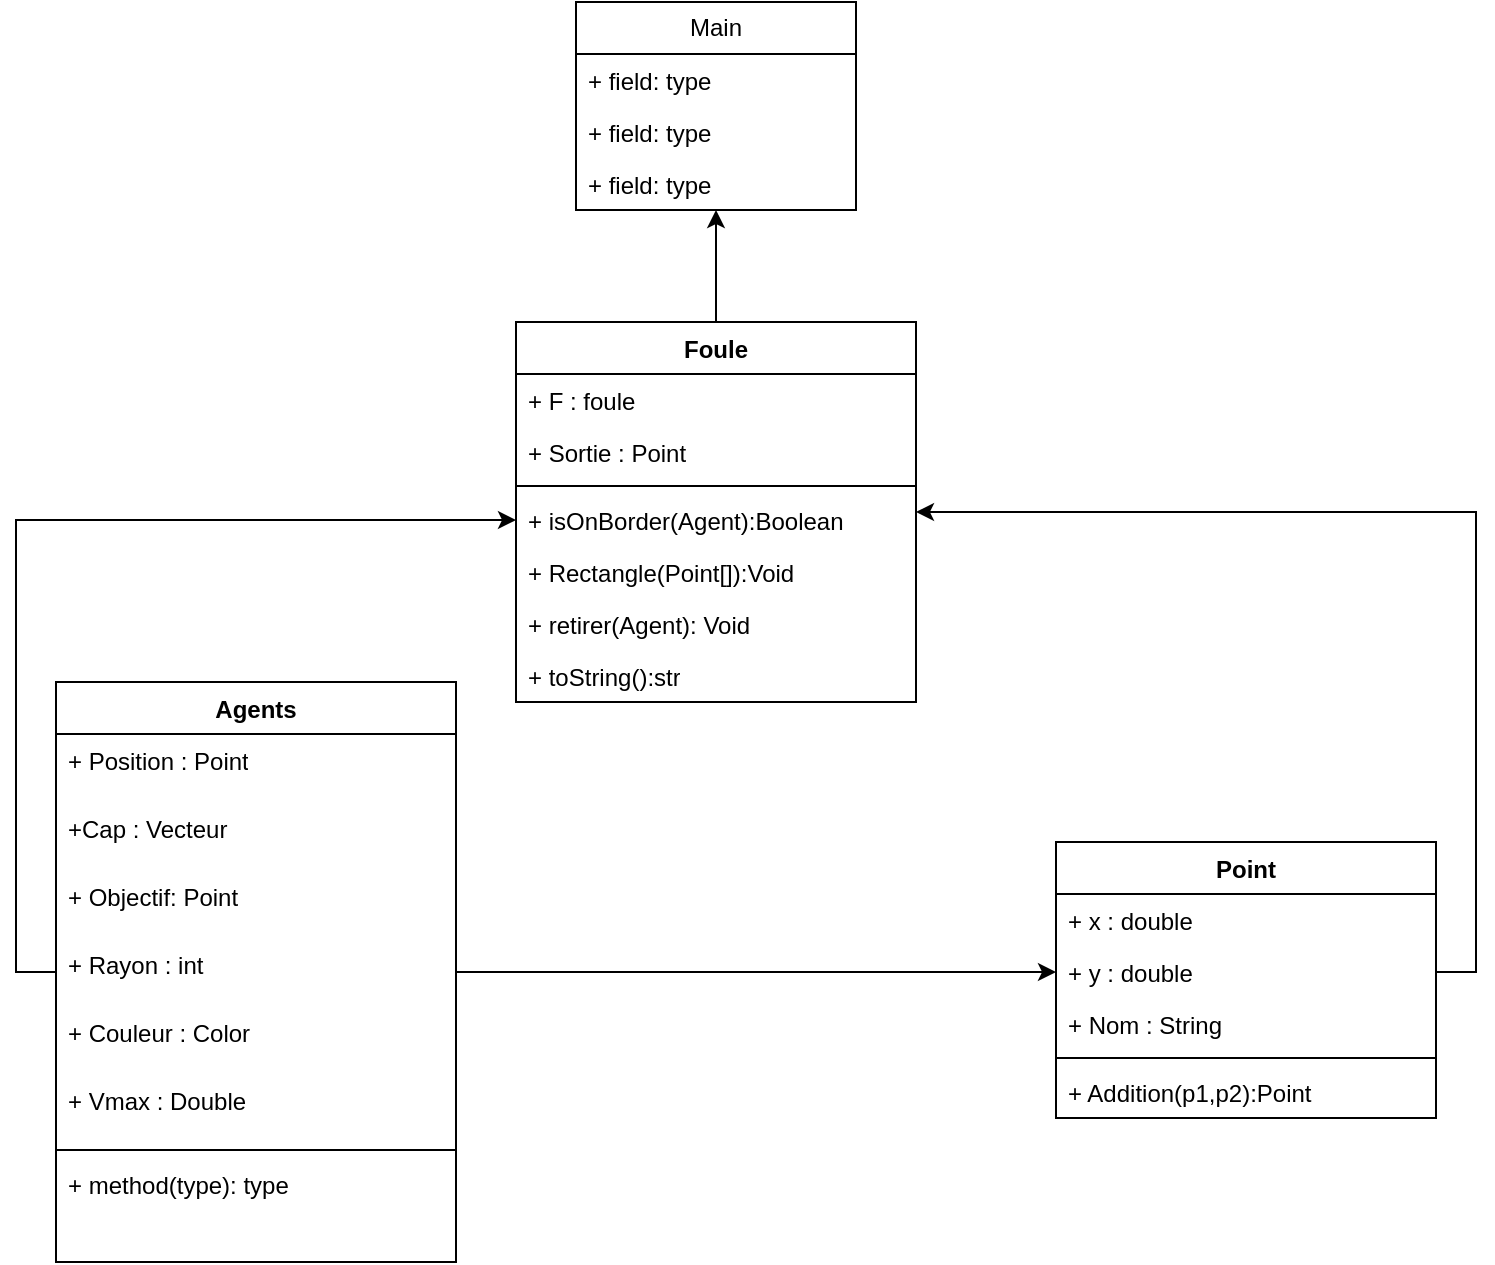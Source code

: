 <mxfile version="27.0.5">
  <diagram name="Page-1" id="KiAD-oBWQfKt1Vbrb_aO">
    <mxGraphModel dx="1186" dy="701" grid="1" gridSize="10" guides="1" tooltips="1" connect="1" arrows="1" fold="1" page="1" pageScale="1" pageWidth="827" pageHeight="1169" math="0" shadow="0">
      <root>
        <mxCell id="0" />
        <mxCell id="1" parent="0" />
        <mxCell id="c_yNOT7ioqQzMIZcd9uL-13" value="Main" style="swimlane;fontStyle=0;childLayout=stackLayout;horizontal=1;startSize=26;fillColor=none;horizontalStack=0;resizeParent=1;resizeParentMax=0;resizeLast=0;collapsible=1;marginBottom=0;whiteSpace=wrap;html=1;" parent="1" vertex="1">
          <mxGeometry x="330" y="30" width="140" height="104" as="geometry" />
        </mxCell>
        <mxCell id="c_yNOT7ioqQzMIZcd9uL-14" value="+ field: type" style="text;strokeColor=none;fillColor=none;align=left;verticalAlign=top;spacingLeft=4;spacingRight=4;overflow=hidden;rotatable=0;points=[[0,0.5],[1,0.5]];portConstraint=eastwest;whiteSpace=wrap;html=1;" parent="c_yNOT7ioqQzMIZcd9uL-13" vertex="1">
          <mxGeometry y="26" width="140" height="26" as="geometry" />
        </mxCell>
        <mxCell id="c_yNOT7ioqQzMIZcd9uL-15" value="+ field: type" style="text;strokeColor=none;fillColor=none;align=left;verticalAlign=top;spacingLeft=4;spacingRight=4;overflow=hidden;rotatable=0;points=[[0,0.5],[1,0.5]];portConstraint=eastwest;whiteSpace=wrap;html=1;" parent="c_yNOT7ioqQzMIZcd9uL-13" vertex="1">
          <mxGeometry y="52" width="140" height="26" as="geometry" />
        </mxCell>
        <mxCell id="c_yNOT7ioqQzMIZcd9uL-16" value="+ field: type" style="text;strokeColor=none;fillColor=none;align=left;verticalAlign=top;spacingLeft=4;spacingRight=4;overflow=hidden;rotatable=0;points=[[0,0.5],[1,0.5]];portConstraint=eastwest;whiteSpace=wrap;html=1;" parent="c_yNOT7ioqQzMIZcd9uL-13" vertex="1">
          <mxGeometry y="78" width="140" height="26" as="geometry" />
        </mxCell>
        <mxCell id="GnMh7FL73Iyy1QGnLe16-11" value="" style="edgeStyle=orthogonalEdgeStyle;rounded=0;orthogonalLoop=1;jettySize=auto;html=1;entryX=0;entryY=0.5;entryDx=0;entryDy=0;" edge="1" parent="1" source="c_yNOT7ioqQzMIZcd9uL-17" target="c_yNOT7ioqQzMIZcd9uL-36">
          <mxGeometry relative="1" as="geometry">
            <mxPoint x="410" y="532" as="targetPoint" />
          </mxGeometry>
        </mxCell>
        <mxCell id="c_yNOT7ioqQzMIZcd9uL-17" value="Agents" style="swimlane;fontStyle=1;align=center;verticalAlign=top;childLayout=stackLayout;horizontal=1;startSize=26;horizontalStack=0;resizeParent=1;resizeParentMax=0;resizeLast=0;collapsible=1;marginBottom=0;whiteSpace=wrap;html=1;" parent="1" vertex="1">
          <mxGeometry x="70" y="370" width="200" height="290" as="geometry" />
        </mxCell>
        <mxCell id="c_yNOT7ioqQzMIZcd9uL-18" value="+ Position : Point" style="text;strokeColor=none;fillColor=none;align=left;verticalAlign=top;spacingLeft=4;spacingRight=4;overflow=hidden;rotatable=0;points=[[0,0.5],[1,0.5]];portConstraint=eastwest;whiteSpace=wrap;html=1;" parent="c_yNOT7ioqQzMIZcd9uL-17" vertex="1">
          <mxGeometry y="26" width="200" height="34" as="geometry" />
        </mxCell>
        <mxCell id="c_yNOT7ioqQzMIZcd9uL-22" value="+Cap : Vecteur" style="text;strokeColor=none;fillColor=none;align=left;verticalAlign=top;spacingLeft=4;spacingRight=4;overflow=hidden;rotatable=0;points=[[0,0.5],[1,0.5]];portConstraint=eastwest;whiteSpace=wrap;html=1;" parent="c_yNOT7ioqQzMIZcd9uL-17" vertex="1">
          <mxGeometry y="60" width="200" height="34" as="geometry" />
        </mxCell>
        <mxCell id="GnMh7FL73Iyy1QGnLe16-7" value="+ Objectif: Point " style="text;strokeColor=none;fillColor=none;align=left;verticalAlign=top;spacingLeft=4;spacingRight=4;overflow=hidden;rotatable=0;points=[[0,0.5],[1,0.5]];portConstraint=eastwest;whiteSpace=wrap;html=1;" vertex="1" parent="c_yNOT7ioqQzMIZcd9uL-17">
          <mxGeometry y="94" width="200" height="34" as="geometry" />
        </mxCell>
        <mxCell id="c_yNOT7ioqQzMIZcd9uL-21" value="+ Rayon : int " style="text;strokeColor=none;fillColor=none;align=left;verticalAlign=top;spacingLeft=4;spacingRight=4;overflow=hidden;rotatable=0;points=[[0,0.5],[1,0.5]];portConstraint=eastwest;whiteSpace=wrap;html=1;" parent="c_yNOT7ioqQzMIZcd9uL-17" vertex="1">
          <mxGeometry y="128" width="200" height="34" as="geometry" />
        </mxCell>
        <mxCell id="c_yNOT7ioqQzMIZcd9uL-25" value="+ Couleur : Color" style="text;strokeColor=none;fillColor=none;align=left;verticalAlign=top;spacingLeft=4;spacingRight=4;overflow=hidden;rotatable=0;points=[[0,0.5],[1,0.5]];portConstraint=eastwest;whiteSpace=wrap;html=1;" parent="c_yNOT7ioqQzMIZcd9uL-17" vertex="1">
          <mxGeometry y="162" width="200" height="34" as="geometry" />
        </mxCell>
        <mxCell id="c_yNOT7ioqQzMIZcd9uL-24" value="+ Vmax : Double" style="text;strokeColor=none;fillColor=none;align=left;verticalAlign=top;spacingLeft=4;spacingRight=4;overflow=hidden;rotatable=0;points=[[0,0.5],[1,0.5]];portConstraint=eastwest;whiteSpace=wrap;html=1;" parent="c_yNOT7ioqQzMIZcd9uL-17" vertex="1">
          <mxGeometry y="196" width="200" height="34" as="geometry" />
        </mxCell>
        <mxCell id="c_yNOT7ioqQzMIZcd9uL-19" value="" style="line;strokeWidth=1;fillColor=none;align=left;verticalAlign=middle;spacingTop=-1;spacingLeft=3;spacingRight=3;rotatable=0;labelPosition=right;points=[];portConstraint=eastwest;strokeColor=inherit;" parent="c_yNOT7ioqQzMIZcd9uL-17" vertex="1">
          <mxGeometry y="230" width="200" height="8" as="geometry" />
        </mxCell>
        <mxCell id="c_yNOT7ioqQzMIZcd9uL-20" value="+ method(type): type" style="text;strokeColor=none;fillColor=none;align=left;verticalAlign=top;spacingLeft=4;spacingRight=4;overflow=hidden;rotatable=0;points=[[0,0.5],[1,0.5]];portConstraint=eastwest;whiteSpace=wrap;html=1;" parent="c_yNOT7ioqQzMIZcd9uL-17" vertex="1">
          <mxGeometry y="238" width="200" height="26" as="geometry" />
        </mxCell>
        <mxCell id="c_yNOT7ioqQzMIZcd9uL-23" style="text;strokeColor=none;fillColor=none;align=left;verticalAlign=top;spacingLeft=4;spacingRight=4;overflow=hidden;rotatable=0;points=[[0,0.5],[1,0.5]];portConstraint=eastwest;whiteSpace=wrap;html=1;" parent="c_yNOT7ioqQzMIZcd9uL-17" vertex="1">
          <mxGeometry y="264" width="200" height="26" as="geometry" />
        </mxCell>
        <mxCell id="c_yNOT7ioqQzMIZcd9uL-41" style="edgeStyle=orthogonalEdgeStyle;rounded=0;orthogonalLoop=1;jettySize=auto;html=1;exitX=0.5;exitY=0;exitDx=0;exitDy=0;entryX=0.5;entryY=1;entryDx=0;entryDy=0;" parent="1" source="c_yNOT7ioqQzMIZcd9uL-26" target="c_yNOT7ioqQzMIZcd9uL-13" edge="1">
          <mxGeometry relative="1" as="geometry" />
        </mxCell>
        <mxCell id="c_yNOT7ioqQzMIZcd9uL-26" value="Foule" style="swimlane;fontStyle=1;align=center;verticalAlign=top;childLayout=stackLayout;horizontal=1;startSize=26;horizontalStack=0;resizeParent=1;resizeParentMax=0;resizeLast=0;collapsible=1;marginBottom=0;whiteSpace=wrap;html=1;" parent="1" vertex="1">
          <mxGeometry x="300" y="190" width="200" height="190" as="geometry" />
        </mxCell>
        <mxCell id="c_yNOT7ioqQzMIZcd9uL-27" value="+ F : foule" style="text;strokeColor=none;fillColor=none;align=left;verticalAlign=top;spacingLeft=4;spacingRight=4;overflow=hidden;rotatable=0;points=[[0,0.5],[1,0.5]];portConstraint=eastwest;whiteSpace=wrap;html=1;" parent="c_yNOT7ioqQzMIZcd9uL-26" vertex="1">
          <mxGeometry y="26" width="200" height="26" as="geometry" />
        </mxCell>
        <mxCell id="c_yNOT7ioqQzMIZcd9uL-30" value="+ Sortie : Point" style="text;strokeColor=none;fillColor=none;align=left;verticalAlign=top;spacingLeft=4;spacingRight=4;overflow=hidden;rotatable=0;points=[[0,0.5],[1,0.5]];portConstraint=eastwest;whiteSpace=wrap;html=1;" parent="c_yNOT7ioqQzMIZcd9uL-26" vertex="1">
          <mxGeometry y="52" width="200" height="26" as="geometry" />
        </mxCell>
        <mxCell id="c_yNOT7ioqQzMIZcd9uL-28" value="" style="line;strokeWidth=1;fillColor=none;align=left;verticalAlign=middle;spacingTop=-1;spacingLeft=3;spacingRight=3;rotatable=0;labelPosition=right;points=[];portConstraint=eastwest;strokeColor=inherit;" parent="c_yNOT7ioqQzMIZcd9uL-26" vertex="1">
          <mxGeometry y="78" width="200" height="8" as="geometry" />
        </mxCell>
        <mxCell id="c_yNOT7ioqQzMIZcd9uL-29" value="+ isOnBorder(Agent):Boolean" style="text;strokeColor=none;fillColor=none;align=left;verticalAlign=top;spacingLeft=4;spacingRight=4;overflow=hidden;rotatable=0;points=[[0,0.5],[1,0.5]];portConstraint=eastwest;whiteSpace=wrap;html=1;" parent="c_yNOT7ioqQzMIZcd9uL-26" vertex="1">
          <mxGeometry y="86" width="200" height="26" as="geometry" />
        </mxCell>
        <mxCell id="GnMh7FL73Iyy1QGnLe16-4" value="+ Rectangle(Point[]):Void" style="text;strokeColor=none;fillColor=none;align=left;verticalAlign=top;spacingLeft=4;spacingRight=4;overflow=hidden;rotatable=0;points=[[0,0.5],[1,0.5]];portConstraint=eastwest;whiteSpace=wrap;html=1;" vertex="1" parent="c_yNOT7ioqQzMIZcd9uL-26">
          <mxGeometry y="112" width="200" height="26" as="geometry" />
        </mxCell>
        <mxCell id="GnMh7FL73Iyy1QGnLe16-5" value="+ retirer(Agent): Void" style="text;strokeColor=none;fillColor=none;align=left;verticalAlign=top;spacingLeft=4;spacingRight=4;overflow=hidden;rotatable=0;points=[[0,0.5],[1,0.5]];portConstraint=eastwest;whiteSpace=wrap;html=1;" vertex="1" parent="c_yNOT7ioqQzMIZcd9uL-26">
          <mxGeometry y="138" width="200" height="26" as="geometry" />
        </mxCell>
        <mxCell id="GnMh7FL73Iyy1QGnLe16-6" value="+ toString():str" style="text;strokeColor=none;fillColor=none;align=left;verticalAlign=top;spacingLeft=4;spacingRight=4;overflow=hidden;rotatable=0;points=[[0,0.5],[1,0.5]];portConstraint=eastwest;whiteSpace=wrap;html=1;" vertex="1" parent="c_yNOT7ioqQzMIZcd9uL-26">
          <mxGeometry y="164" width="200" height="26" as="geometry" />
        </mxCell>
        <mxCell id="c_yNOT7ioqQzMIZcd9uL-31" value="Point" style="swimlane;fontStyle=1;align=center;verticalAlign=top;childLayout=stackLayout;horizontal=1;startSize=26;horizontalStack=0;resizeParent=1;resizeParentMax=0;resizeLast=0;collapsible=1;marginBottom=0;whiteSpace=wrap;html=1;" parent="1" vertex="1">
          <mxGeometry x="570" y="450" width="190" height="138" as="geometry" />
        </mxCell>
        <mxCell id="c_yNOT7ioqQzMIZcd9uL-32" value="+ x : double" style="text;strokeColor=none;fillColor=none;align=left;verticalAlign=top;spacingLeft=4;spacingRight=4;overflow=hidden;rotatable=0;points=[[0,0.5],[1,0.5]];portConstraint=eastwest;whiteSpace=wrap;html=1;" parent="c_yNOT7ioqQzMIZcd9uL-31" vertex="1">
          <mxGeometry y="26" width="190" height="26" as="geometry" />
        </mxCell>
        <mxCell id="c_yNOT7ioqQzMIZcd9uL-36" value="+ y : double" style="text;strokeColor=none;fillColor=none;align=left;verticalAlign=top;spacingLeft=4;spacingRight=4;overflow=hidden;rotatable=0;points=[[0,0.5],[1,0.5]];portConstraint=eastwest;whiteSpace=wrap;html=1;" parent="c_yNOT7ioqQzMIZcd9uL-31" vertex="1">
          <mxGeometry y="52" width="190" height="26" as="geometry" />
        </mxCell>
        <mxCell id="c_yNOT7ioqQzMIZcd9uL-35" value="+ Nom : String" style="text;strokeColor=none;fillColor=none;align=left;verticalAlign=top;spacingLeft=4;spacingRight=4;overflow=hidden;rotatable=0;points=[[0,0.5],[1,0.5]];portConstraint=eastwest;whiteSpace=wrap;html=1;" parent="c_yNOT7ioqQzMIZcd9uL-31" vertex="1">
          <mxGeometry y="78" width="190" height="26" as="geometry" />
        </mxCell>
        <mxCell id="c_yNOT7ioqQzMIZcd9uL-33" value="" style="line;strokeWidth=1;fillColor=none;align=left;verticalAlign=middle;spacingTop=-1;spacingLeft=3;spacingRight=3;rotatable=0;labelPosition=right;points=[];portConstraint=eastwest;strokeColor=inherit;" parent="c_yNOT7ioqQzMIZcd9uL-31" vertex="1">
          <mxGeometry y="104" width="190" height="8" as="geometry" />
        </mxCell>
        <mxCell id="GnMh7FL73Iyy1QGnLe16-2" value="+ Addition(p1,p2):Point" style="text;strokeColor=none;fillColor=none;align=left;verticalAlign=top;spacingLeft=4;spacingRight=4;overflow=hidden;rotatable=0;points=[[0,0.5],[1,0.5]];portConstraint=eastwest;whiteSpace=wrap;html=1;" vertex="1" parent="c_yNOT7ioqQzMIZcd9uL-31">
          <mxGeometry y="112" width="190" height="26" as="geometry" />
        </mxCell>
        <mxCell id="c_yNOT7ioqQzMIZcd9uL-39" style="edgeStyle=orthogonalEdgeStyle;rounded=0;orthogonalLoop=1;jettySize=auto;html=1;exitX=1;exitY=0.5;exitDx=0;exitDy=0;entryX=1;entryY=0.5;entryDx=0;entryDy=0;" parent="1" source="c_yNOT7ioqQzMIZcd9uL-36" target="c_yNOT7ioqQzMIZcd9uL-26" edge="1">
          <mxGeometry relative="1" as="geometry" />
        </mxCell>
        <mxCell id="GnMh7FL73Iyy1QGnLe16-12" style="edgeStyle=orthogonalEdgeStyle;rounded=0;orthogonalLoop=1;jettySize=auto;html=1;exitX=0;exitY=0.5;exitDx=0;exitDy=0;entryX=0;entryY=0.5;entryDx=0;entryDy=0;" edge="1" parent="1" source="c_yNOT7ioqQzMIZcd9uL-21" target="c_yNOT7ioqQzMIZcd9uL-29">
          <mxGeometry relative="1" as="geometry" />
        </mxCell>
      </root>
    </mxGraphModel>
  </diagram>
</mxfile>
